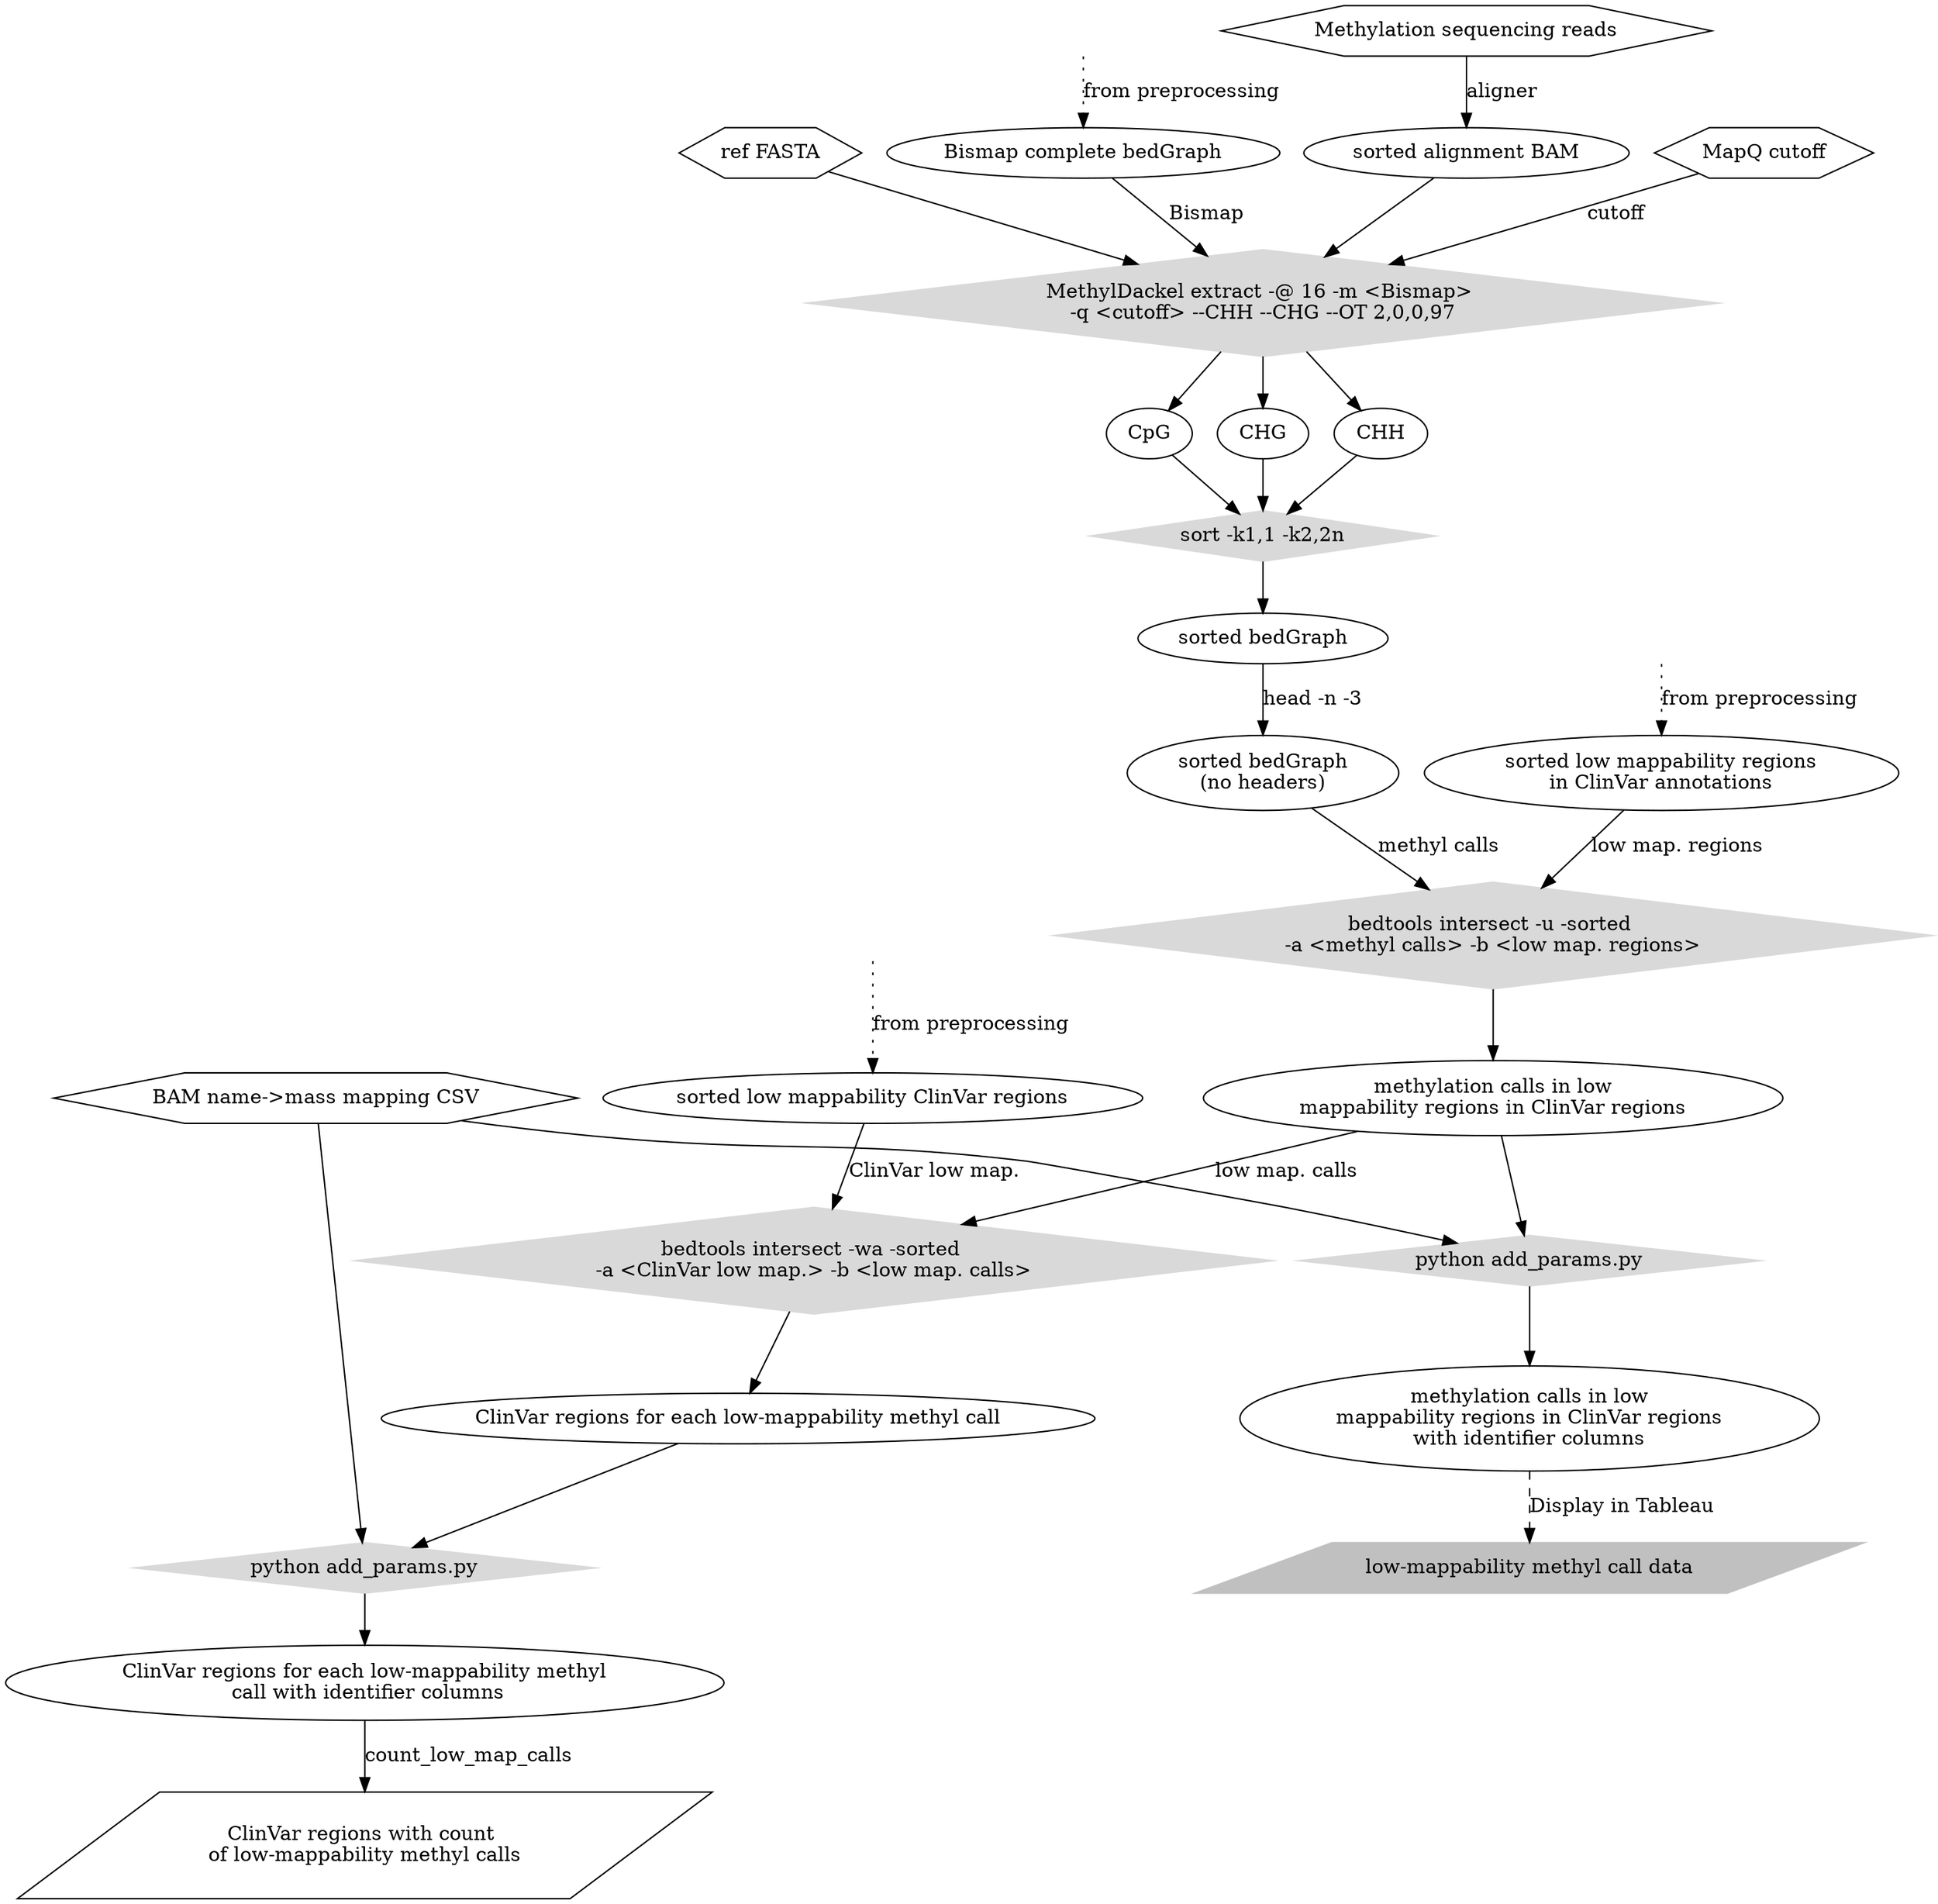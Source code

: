 digraph workflow {

	"ref fasta" [shape=hexagon, label="ref FASTA"];

	"mass mapping CSV" [shape=hexagon, label="BAM name->mass mapping CSV"];

	"Bismap complete bedGraph";

	"PREPROC_1" -> "Bismap complete bedGraph" [label="from preprocessing", style=dotted];

	"PREPROC_1" [style=invis];

	"Bismap complete bedGraph" -> "MethylDackel extract -@ 16 -q <cutoff>\n--CHH --CHG --OT 2,0,0,97_2" [label="Bismap"];

	"Methylation sequencing reads" [shape=hexagon];

	"Methylation sequencing reads" -> "sorted alignment BAM" [label="aligner"];

	"MapQ cutoff" [shape=hexagon];

	"MapQ cutoff" -> "MethylDackel extract -@ 16 -q <cutoff>\n--CHH --CHG --OT 2,0,0,97_2" [label="cutoff"];

	"ref fasta" -> "MethylDackel extract -@ 16 -q <cutoff>\n--CHH --CHG --OT 2,0,0,97_2";

	"sort -k1,1 -k2,2n_2" [shape=diamond,  color=gray85, style=filled, label="sort -k1,1 -k2,2n"];
	"sort -k1,1 -k2,2n_2" -> "sorted bedGraph";
	"sorted bedGraph" -> "sorted bedGraph\n(no headers)" [label="head -n -3"];
	"CpG" -> "sort -k1,1 -k2,2n_2";
	"CHG" -> "sort -k1,1 -k2,2n_2" ;
	"CHH" -> "sort -k1,1 -k2,2n_2";
	"MethylDackel extract -@ 16 -q <cutoff>\n--CHH --CHG --OT 2,0,0,97_2" [shape=diamond,  color=gray85, style=filled, label="MethylDackel extract -@ 16 -m <Bismap> \n-q <cutoff> --CHH --CHG --OT 2,0,0,97"];
	"sorted alignment BAM" -> "MethylDackel extract -@ 16 -q <cutoff>\n--CHH --CHG --OT 2,0,0,97_2";
	"MethylDackel extract -@ 16 -q <cutoff>\n--CHH --CHG --OT 2,0,0,97_2" -> "CHG";
	"MethylDackel extract -@ 16 -q <cutoff>\n--CHH --CHG --OT 2,0,0,97_2" -> "CpG";
	"MethylDackel extract -@ 16 -q <cutoff>\n--CHH --CHG --OT 2,0,0,97_2" -> "CHH";
	"sorted bedGraph\n(no headers)" -> "bedtools intersect -u_2" [label="methyl calls"];

	"sorted low mappability regions\nin ClinVar annotations 2" [label="sorted low mappability regions\nin ClinVar annotations"];

	"PREPROC_2" -> "sorted low mappability regions\nin ClinVar annotations 2" [label="from preprocessing", style=dotted];

	"PREPROC_2" [style=invis];

	"sorted low mappability regions\nin ClinVar annotations 2" -> "bedtools intersect -u_2" [label="low map. regions"];

	"sorted low mappability ClinVar regions 2" [label="sorted low mappability ClinVar regions"];

	"PREPROC_3" -> "sorted low mappability ClinVar regions 2" [label="from preprocessing", style=dotted];

	"PREPROC_3" [style=invis];

	"sorted low mappability ClinVar regions 2" -> "bedtools intersect -u_3b" [label="ClinVar low map."];

	"bedtools intersect -u_2" [label="bedtools intersect -u -sorted \n-a <methyl calls> -b <low map. regions>", shape=diamond,  color=gray85, style=filled];

	"bedtools intersect -u_2" -> "methylation calls in low\nmappability regions in ClinVar regions";

 	"bedtools intersect -u_3b" [shape=diamond,  color=gray85, style=filled, label="bedtools intersect -wa -sorted \n-a <ClinVar low map.> -b <low map. calls>"];

	"methylation calls in low\nmappability regions in ClinVar regions" -> "bedtools intersect -u_3b" [label="low map. calls"];
	
	"bedtools intersect -u_3b" -> "ClinVar regions for each low-mappability methyl call";

	"add_params_1" [shape=diamond,  color=gray85, style=filled, label="python add_params.py"];

	"add_params_2" [shape=diamond,  color=gray85, style=filled, label="python add_params.py"];

	"ClinVar regions for each low-mappability methyl call" -> "add_params_1";

	"add_params_1" -> "ClinVar regions for each low-mappability methyl\n call with identifier columns";

	"ClinVar regions for each low-mappability methyl\n call with identifier columns" -> "ClinVar regions with count \nof low-mappability methyl calls" [label="count_low_map_calls"];

	"low-mappability methyl call data" [shape=box, color=gray, style=filled];


	"mass mapping CSV" -> "add_params_1";


	"mass mapping CSV" -> "add_params_2";

	"methylation calls in low\nmappability regions in ClinVar regions" -> "add_params_2";
	
	"add_params_2" -> "methylation calls in low\nmappability regions in ClinVar regions\nwith identifier columns";



	"methylation calls in low\nmappability regions in ClinVar regions\nwith identifier columns" -> "low-mappability methyl call data" [style=dashed, label="Display in Tableau"]

	"low-mappability methyl call data" [shape=parallelogram];

	"ClinVar regions with count \nof low-mappability methyl calls" [shape=parallelogram];

	#"ClinVar regions with low-mappability methyl calls" -> "Examine Data" [style=invis];

	#"bismark vs. bwameth\nlow-mappability methyl call comparison" -> "Examine Data" [style=invis];

	


	
 }